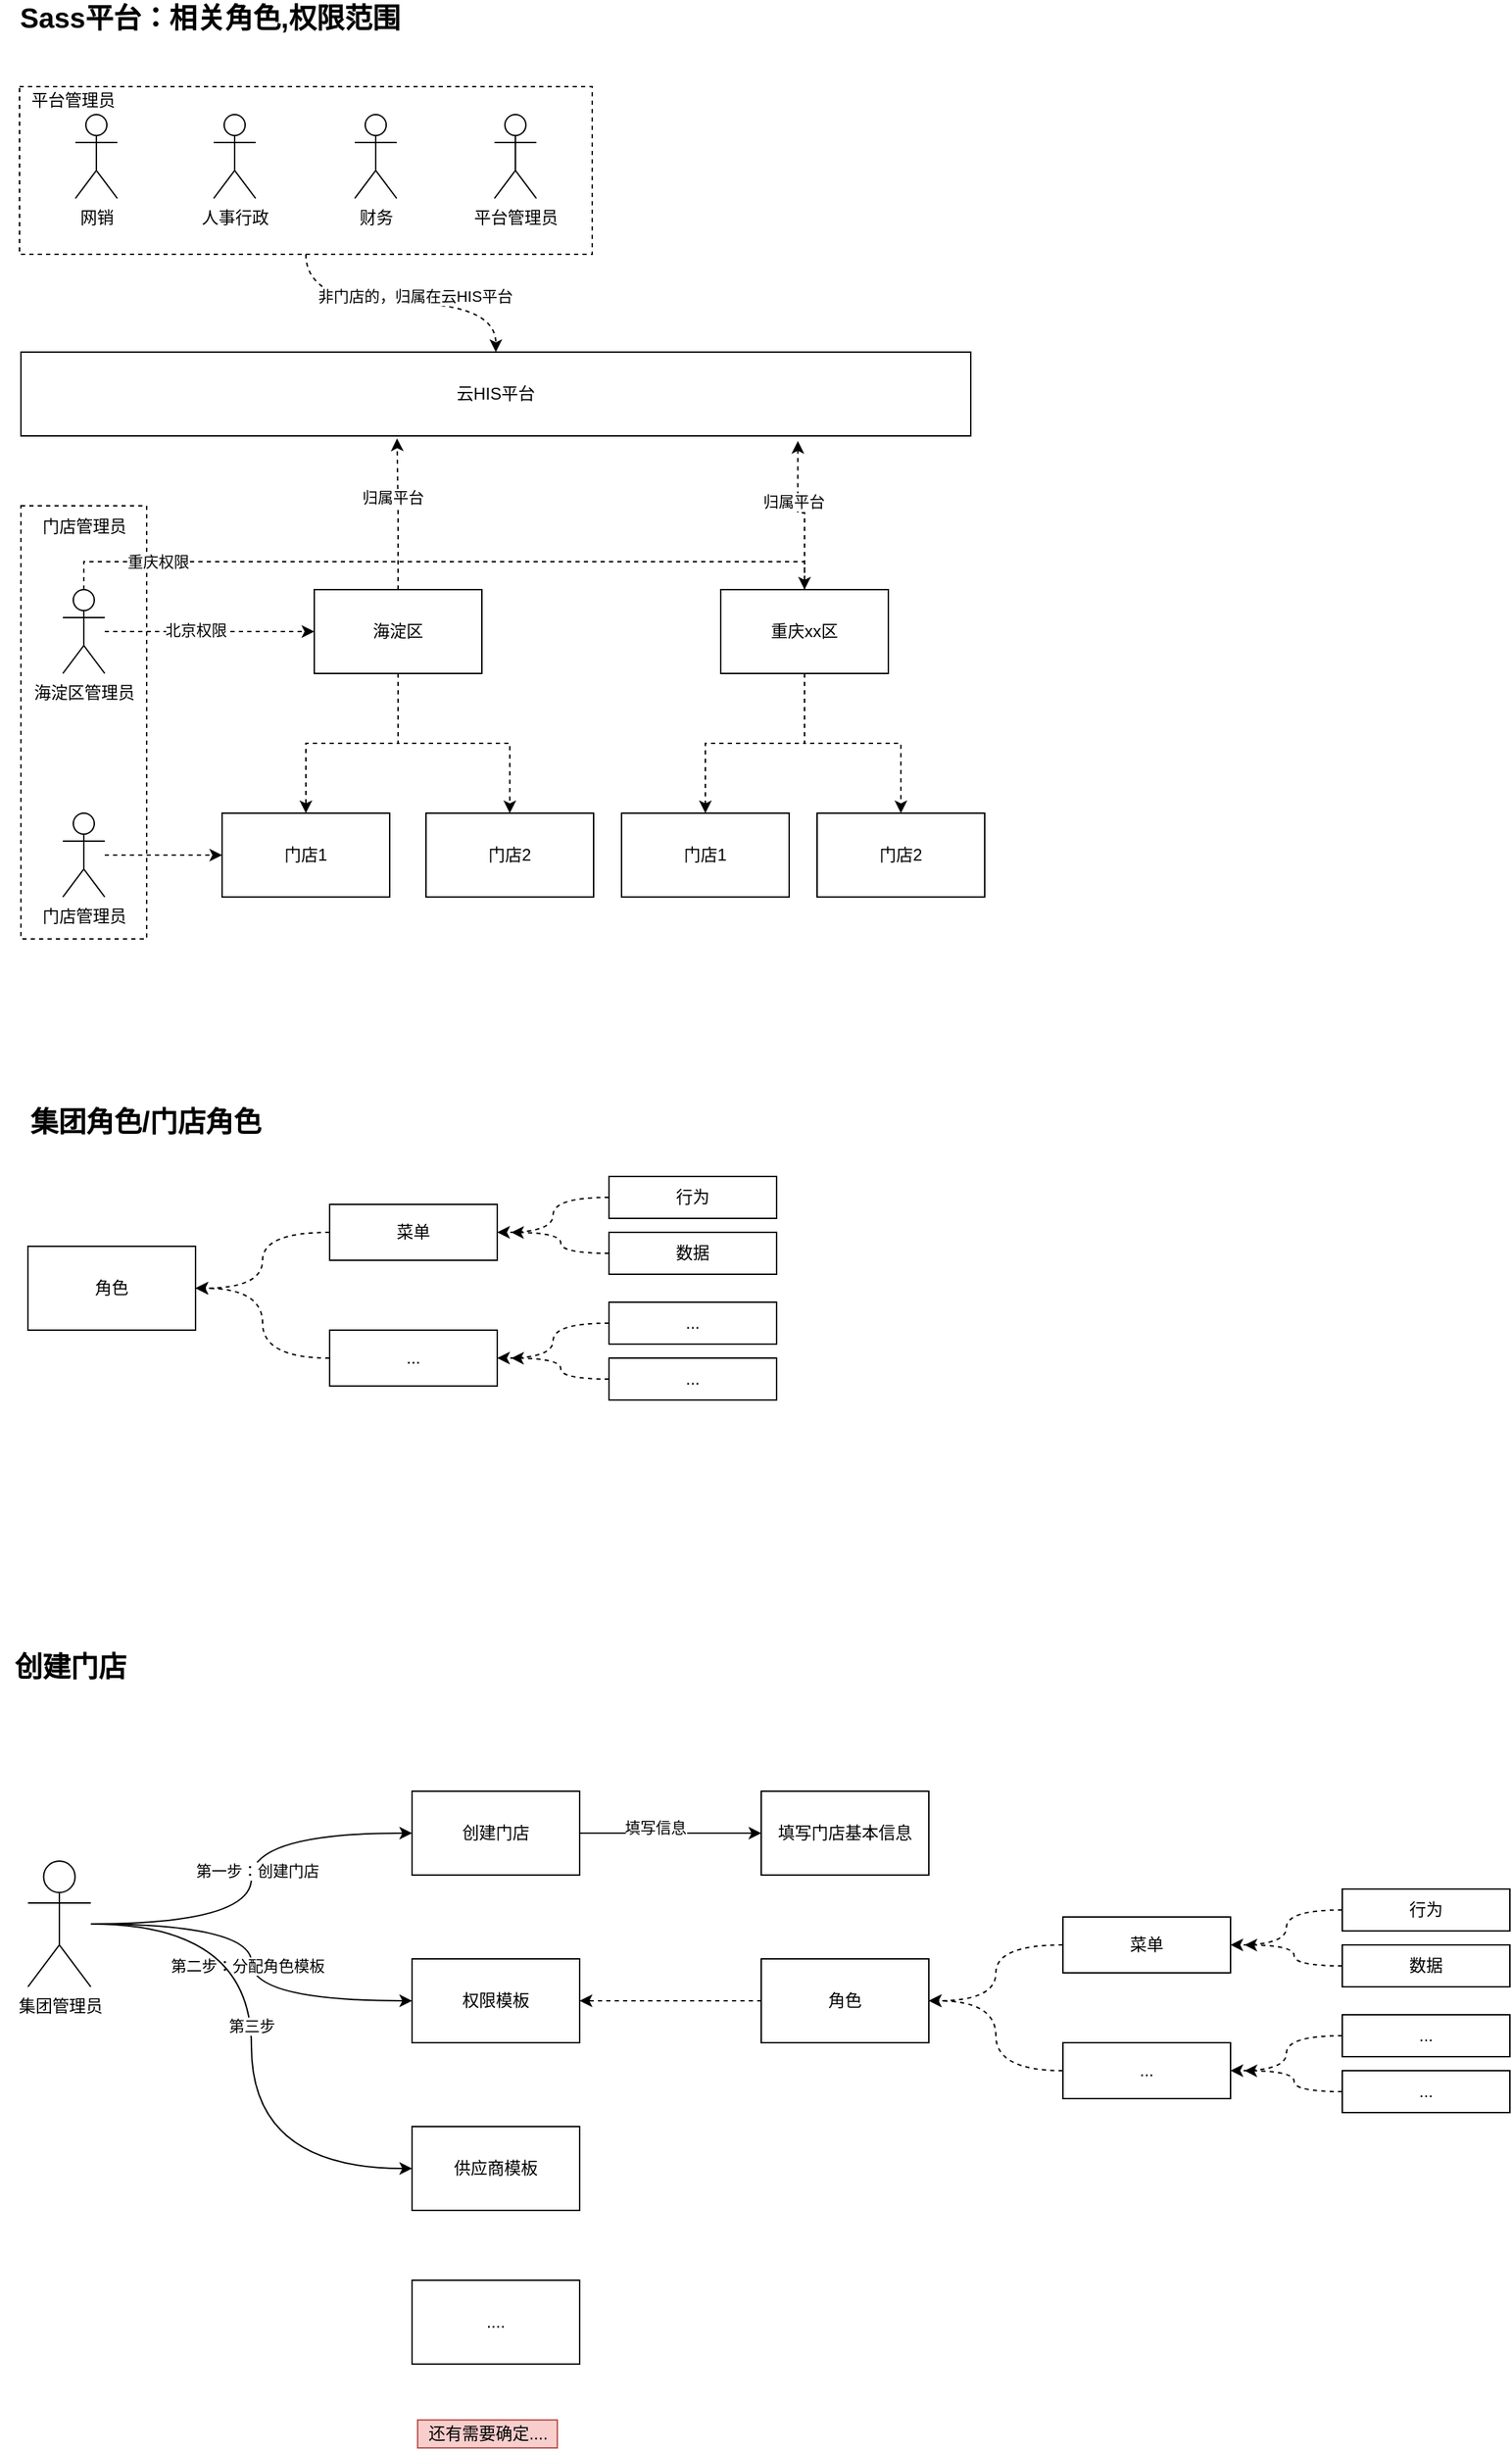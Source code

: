 <mxfile version="14.7.3" type="github">
  <diagram id="Bi-gjdyY0U7LMDahLdrq" name="第 1 页">
    <mxGraphModel dx="1126" dy="714" grid="1" gridSize="10" guides="1" tooltips="1" connect="1" arrows="1" fold="1" page="1" pageScale="1" pageWidth="827" pageHeight="1169" math="0" shadow="0">
      <root>
        <mxCell id="0" />
        <mxCell id="1" parent="0" />
        <mxCell id="veMKRvSVrepSbo2_GfH5-52" value="" style="rounded=0;whiteSpace=wrap;html=1;dashed=1;" parent="1" vertex="1">
          <mxGeometry x="80" y="440" width="90" height="310" as="geometry" />
        </mxCell>
        <mxCell id="veMKRvSVrepSbo2_GfH5-7" style="edgeStyle=orthogonalEdgeStyle;rounded=0;orthogonalLoop=1;jettySize=auto;html=1;entryX=0.5;entryY=0;entryDx=0;entryDy=0;dashed=1;" parent="1" source="veMKRvSVrepSbo2_GfH5-1" target="veMKRvSVrepSbo2_GfH5-4" edge="1">
          <mxGeometry relative="1" as="geometry" />
        </mxCell>
        <mxCell id="veMKRvSVrepSbo2_GfH5-8" style="edgeStyle=orthogonalEdgeStyle;rounded=0;orthogonalLoop=1;jettySize=auto;html=1;dashed=1;" parent="1" source="veMKRvSVrepSbo2_GfH5-1" target="veMKRvSVrepSbo2_GfH5-5" edge="1">
          <mxGeometry relative="1" as="geometry" />
        </mxCell>
        <mxCell id="veMKRvSVrepSbo2_GfH5-55" style="edgeStyle=orthogonalEdgeStyle;rounded=0;orthogonalLoop=1;jettySize=auto;html=1;entryX=0.396;entryY=1.03;entryDx=0;entryDy=0;entryPerimeter=0;dashed=1;" parent="1" source="veMKRvSVrepSbo2_GfH5-1" target="veMKRvSVrepSbo2_GfH5-15" edge="1">
          <mxGeometry relative="1" as="geometry" />
        </mxCell>
        <mxCell id="veMKRvSVrepSbo2_GfH5-56" value="归属平台" style="edgeLabel;html=1;align=center;verticalAlign=middle;resizable=0;points=[];" parent="veMKRvSVrepSbo2_GfH5-55" vertex="1" connectable="0">
          <mxGeometry x="0.243" y="4" relative="1" as="geometry">
            <mxPoint y="1" as="offset" />
          </mxGeometry>
        </mxCell>
        <mxCell id="veMKRvSVrepSbo2_GfH5-1" value="海淀区" style="rounded=0;whiteSpace=wrap;html=1;" parent="1" vertex="1">
          <mxGeometry x="290" y="500" width="120" height="60" as="geometry" />
        </mxCell>
        <mxCell id="veMKRvSVrepSbo2_GfH5-32" value="" style="edgeStyle=orthogonalEdgeStyle;rounded=0;orthogonalLoop=1;jettySize=auto;html=1;dashed=1;" parent="1" source="veMKRvSVrepSbo2_GfH5-2" target="veMKRvSVrepSbo2_GfH5-31" edge="1">
          <mxGeometry relative="1" as="geometry" />
        </mxCell>
        <mxCell id="veMKRvSVrepSbo2_GfH5-33" style="edgeStyle=orthogonalEdgeStyle;rounded=0;orthogonalLoop=1;jettySize=auto;html=1;entryX=0.5;entryY=0;entryDx=0;entryDy=0;dashed=1;" parent="1" source="veMKRvSVrepSbo2_GfH5-2" target="veMKRvSVrepSbo2_GfH5-30" edge="1">
          <mxGeometry relative="1" as="geometry" />
        </mxCell>
        <mxCell id="veMKRvSVrepSbo2_GfH5-49" style="edgeStyle=orthogonalEdgeStyle;rounded=0;orthogonalLoop=1;jettySize=auto;html=1;entryX=0.818;entryY=1.061;entryDx=0;entryDy=0;entryPerimeter=0;dashed=1;" parent="1" source="veMKRvSVrepSbo2_GfH5-2" target="veMKRvSVrepSbo2_GfH5-15" edge="1">
          <mxGeometry relative="1" as="geometry" />
        </mxCell>
        <mxCell id="veMKRvSVrepSbo2_GfH5-51" value="归属平台" style="edgeLabel;html=1;align=center;verticalAlign=middle;resizable=0;points=[];" parent="veMKRvSVrepSbo2_GfH5-49" vertex="1" connectable="0">
          <mxGeometry x="0.283" y="3" relative="1" as="geometry">
            <mxPoint y="3" as="offset" />
          </mxGeometry>
        </mxCell>
        <mxCell id="veMKRvSVrepSbo2_GfH5-2" value="重庆xx区" style="rounded=0;whiteSpace=wrap;html=1;" parent="1" vertex="1">
          <mxGeometry x="581" y="500" width="120" height="60" as="geometry" />
        </mxCell>
        <mxCell id="veMKRvSVrepSbo2_GfH5-4" value="门店1" style="rounded=0;whiteSpace=wrap;html=1;" parent="1" vertex="1">
          <mxGeometry x="224" y="660" width="120" height="60" as="geometry" />
        </mxCell>
        <mxCell id="veMKRvSVrepSbo2_GfH5-5" value="门店2" style="rounded=0;whiteSpace=wrap;html=1;" parent="1" vertex="1">
          <mxGeometry x="370" y="660" width="120" height="60" as="geometry" />
        </mxCell>
        <mxCell id="veMKRvSVrepSbo2_GfH5-14" style="edgeStyle=orthogonalEdgeStyle;rounded=0;orthogonalLoop=1;jettySize=auto;html=1;entryX=0;entryY=0.5;entryDx=0;entryDy=0;dashed=1;" parent="1" source="veMKRvSVrepSbo2_GfH5-10" target="veMKRvSVrepSbo2_GfH5-1" edge="1">
          <mxGeometry relative="1" as="geometry" />
        </mxCell>
        <mxCell id="veMKRvSVrepSbo2_GfH5-35" value="北京权限" style="edgeLabel;html=1;align=center;verticalAlign=middle;resizable=0;points=[];" parent="veMKRvSVrepSbo2_GfH5-14" vertex="1" connectable="0">
          <mxGeometry x="-0.141" y="1" relative="1" as="geometry">
            <mxPoint as="offset" />
          </mxGeometry>
        </mxCell>
        <mxCell id="veMKRvSVrepSbo2_GfH5-45" style="edgeStyle=orthogonalEdgeStyle;rounded=0;orthogonalLoop=1;jettySize=auto;html=1;entryX=0.5;entryY=0;entryDx=0;entryDy=0;dashed=1;" parent="1" source="veMKRvSVrepSbo2_GfH5-10" target="veMKRvSVrepSbo2_GfH5-2" edge="1">
          <mxGeometry relative="1" as="geometry">
            <Array as="points">
              <mxPoint x="190" y="480" />
              <mxPoint x="640" y="480" />
            </Array>
          </mxGeometry>
        </mxCell>
        <mxCell id="veMKRvSVrepSbo2_GfH5-47" value="重庆权限" style="edgeLabel;html=1;align=center;verticalAlign=middle;resizable=0;points=[];" parent="veMKRvSVrepSbo2_GfH5-45" vertex="1" connectable="0">
          <mxGeometry x="-0.737" y="1" relative="1" as="geometry">
            <mxPoint y="1" as="offset" />
          </mxGeometry>
        </mxCell>
        <mxCell id="veMKRvSVrepSbo2_GfH5-10" value="&lt;span&gt;海淀区管理员&lt;/span&gt;" style="shape=umlActor;verticalLabelPosition=bottom;verticalAlign=top;html=1;outlineConnect=0;" parent="1" vertex="1">
          <mxGeometry x="110" y="500" width="30" height="60" as="geometry" />
        </mxCell>
        <mxCell id="veMKRvSVrepSbo2_GfH5-15" value="云HIS平台" style="rounded=0;whiteSpace=wrap;html=1;" parent="1" vertex="1">
          <mxGeometry x="80" y="330" width="680" height="60" as="geometry" />
        </mxCell>
        <mxCell id="veMKRvSVrepSbo2_GfH5-23" value="" style="group" parent="1" vertex="1" connectable="0">
          <mxGeometry x="79" y="140" width="410" height="120" as="geometry" />
        </mxCell>
        <mxCell id="veMKRvSVrepSbo2_GfH5-22" value="" style="rounded=0;whiteSpace=wrap;html=1;dashed=1;" parent="veMKRvSVrepSbo2_GfH5-23" vertex="1">
          <mxGeometry width="410" height="120" as="geometry" />
        </mxCell>
        <mxCell id="veMKRvSVrepSbo2_GfH5-18" value="网销" style="shape=umlActor;verticalLabelPosition=bottom;verticalAlign=top;html=1;outlineConnect=0;" parent="veMKRvSVrepSbo2_GfH5-23" vertex="1">
          <mxGeometry x="40" y="20" width="30" height="60" as="geometry" />
        </mxCell>
        <mxCell id="veMKRvSVrepSbo2_GfH5-19" value="人事行政" style="shape=umlActor;verticalLabelPosition=bottom;verticalAlign=top;html=1;outlineConnect=0;" parent="veMKRvSVrepSbo2_GfH5-23" vertex="1">
          <mxGeometry x="139" y="20" width="30" height="60" as="geometry" />
        </mxCell>
        <mxCell id="veMKRvSVrepSbo2_GfH5-20" value="财务" style="shape=umlActor;verticalLabelPosition=bottom;verticalAlign=top;html=1;outlineConnect=0;" parent="veMKRvSVrepSbo2_GfH5-23" vertex="1">
          <mxGeometry x="240" y="20" width="30" height="60" as="geometry" />
        </mxCell>
        <mxCell id="veMKRvSVrepSbo2_GfH5-21" value="平台管理员" style="shape=umlActor;verticalLabelPosition=bottom;verticalAlign=top;html=1;outlineConnect=0;" parent="veMKRvSVrepSbo2_GfH5-23" vertex="1">
          <mxGeometry x="340" y="20" width="30" height="60" as="geometry" />
        </mxCell>
        <mxCell id="veMKRvSVrepSbo2_GfH5-54" value="平台管理员" style="text;html=1;align=center;verticalAlign=middle;resizable=0;points=[];autosize=1;strokeColor=none;" parent="veMKRvSVrepSbo2_GfH5-23" vertex="1">
          <mxGeometry x="-2" width="80" height="20" as="geometry" />
        </mxCell>
        <mxCell id="veMKRvSVrepSbo2_GfH5-24" style="edgeStyle=orthogonalEdgeStyle;rounded=0;orthogonalLoop=1;jettySize=auto;html=1;dashed=1;curved=1;" parent="1" source="veMKRvSVrepSbo2_GfH5-22" target="veMKRvSVrepSbo2_GfH5-15" edge="1">
          <mxGeometry relative="1" as="geometry" />
        </mxCell>
        <mxCell id="veMKRvSVrepSbo2_GfH5-25" value="非门店的，归属在云HIS平台" style="edgeLabel;html=1;align=center;verticalAlign=middle;resizable=0;points=[];" parent="veMKRvSVrepSbo2_GfH5-24" vertex="1" connectable="0">
          <mxGeometry x="0.099" relative="1" as="geometry">
            <mxPoint y="-5" as="offset" />
          </mxGeometry>
        </mxCell>
        <mxCell id="veMKRvSVrepSbo2_GfH5-29" style="edgeStyle=orthogonalEdgeStyle;curved=1;rounded=0;orthogonalLoop=1;jettySize=auto;html=1;dashed=1;" parent="1" source="veMKRvSVrepSbo2_GfH5-26" target="veMKRvSVrepSbo2_GfH5-4" edge="1">
          <mxGeometry relative="1" as="geometry" />
        </mxCell>
        <mxCell id="veMKRvSVrepSbo2_GfH5-26" value="&lt;span&gt;门店管理员&lt;/span&gt;" style="shape=umlActor;verticalLabelPosition=bottom;verticalAlign=top;html=1;outlineConnect=0;" parent="1" vertex="1">
          <mxGeometry x="110" y="660" width="30" height="60" as="geometry" />
        </mxCell>
        <mxCell id="veMKRvSVrepSbo2_GfH5-30" value="门店1" style="rounded=0;whiteSpace=wrap;html=1;" parent="1" vertex="1">
          <mxGeometry x="510" y="660" width="120" height="60" as="geometry" />
        </mxCell>
        <mxCell id="veMKRvSVrepSbo2_GfH5-31" value="门店2" style="rounded=0;whiteSpace=wrap;html=1;" parent="1" vertex="1">
          <mxGeometry x="650" y="660" width="120" height="60" as="geometry" />
        </mxCell>
        <mxCell id="veMKRvSVrepSbo2_GfH5-53" value="门店管理员" style="text;html=1;align=center;verticalAlign=middle;resizable=0;points=[];autosize=1;strokeColor=none;" parent="1" vertex="1">
          <mxGeometry x="85" y="445" width="80" height="20" as="geometry" />
        </mxCell>
        <mxCell id="qbsm4ZvcZ_Kqgvfo2rhz-3" value="角色" style="rounded=0;whiteSpace=wrap;html=1;" vertex="1" parent="1">
          <mxGeometry x="85" y="970" width="120" height="60" as="geometry" />
        </mxCell>
        <mxCell id="qbsm4ZvcZ_Kqgvfo2rhz-27" style="edgeStyle=orthogonalEdgeStyle;curved=1;rounded=0;orthogonalLoop=1;jettySize=auto;html=1;entryX=1;entryY=0.5;entryDx=0;entryDy=0;dashed=1;" edge="1" parent="1" source="qbsm4ZvcZ_Kqgvfo2rhz-5" target="qbsm4ZvcZ_Kqgvfo2rhz-3">
          <mxGeometry relative="1" as="geometry" />
        </mxCell>
        <mxCell id="qbsm4ZvcZ_Kqgvfo2rhz-5" value="菜单" style="rounded=0;whiteSpace=wrap;html=1;" vertex="1" parent="1">
          <mxGeometry x="301" y="940" width="120" height="40" as="geometry" />
        </mxCell>
        <mxCell id="qbsm4ZvcZ_Kqgvfo2rhz-8" style="edgeStyle=orthogonalEdgeStyle;rounded=0;orthogonalLoop=1;jettySize=auto;html=1;entryX=1;entryY=0.5;entryDx=0;entryDy=0;dashed=1;curved=1;" edge="1" parent="1" source="qbsm4ZvcZ_Kqgvfo2rhz-6" target="qbsm4ZvcZ_Kqgvfo2rhz-5">
          <mxGeometry relative="1" as="geometry" />
        </mxCell>
        <mxCell id="qbsm4ZvcZ_Kqgvfo2rhz-6" value="行为" style="rounded=0;whiteSpace=wrap;html=1;" vertex="1" parent="1">
          <mxGeometry x="501" y="920" width="120" height="30" as="geometry" />
        </mxCell>
        <mxCell id="qbsm4ZvcZ_Kqgvfo2rhz-9" style="edgeStyle=orthogonalEdgeStyle;curved=1;rounded=0;orthogonalLoop=1;jettySize=auto;html=1;dashed=1;" edge="1" parent="1" source="qbsm4ZvcZ_Kqgvfo2rhz-7">
          <mxGeometry relative="1" as="geometry">
            <mxPoint x="431" y="960" as="targetPoint" />
          </mxGeometry>
        </mxCell>
        <mxCell id="qbsm4ZvcZ_Kqgvfo2rhz-7" value="数据" style="rounded=0;whiteSpace=wrap;html=1;" vertex="1" parent="1">
          <mxGeometry x="501" y="960" width="120" height="30" as="geometry" />
        </mxCell>
        <mxCell id="qbsm4ZvcZ_Kqgvfo2rhz-28" style="edgeStyle=orthogonalEdgeStyle;curved=1;rounded=0;orthogonalLoop=1;jettySize=auto;html=1;entryX=1;entryY=0.5;entryDx=0;entryDy=0;dashed=1;" edge="1" parent="1" source="qbsm4ZvcZ_Kqgvfo2rhz-22" target="qbsm4ZvcZ_Kqgvfo2rhz-3">
          <mxGeometry relative="1" as="geometry" />
        </mxCell>
        <mxCell id="qbsm4ZvcZ_Kqgvfo2rhz-22" value="..." style="rounded=0;whiteSpace=wrap;html=1;" vertex="1" parent="1">
          <mxGeometry x="301" y="1030" width="120" height="40" as="geometry" />
        </mxCell>
        <mxCell id="qbsm4ZvcZ_Kqgvfo2rhz-23" style="edgeStyle=orthogonalEdgeStyle;rounded=0;orthogonalLoop=1;jettySize=auto;html=1;entryX=1;entryY=0.5;entryDx=0;entryDy=0;dashed=1;curved=1;" edge="1" parent="1" source="qbsm4ZvcZ_Kqgvfo2rhz-24" target="qbsm4ZvcZ_Kqgvfo2rhz-22">
          <mxGeometry relative="1" as="geometry" />
        </mxCell>
        <mxCell id="qbsm4ZvcZ_Kqgvfo2rhz-24" value="..." style="rounded=0;whiteSpace=wrap;html=1;" vertex="1" parent="1">
          <mxGeometry x="501" y="1010" width="120" height="30" as="geometry" />
        </mxCell>
        <mxCell id="qbsm4ZvcZ_Kqgvfo2rhz-25" style="edgeStyle=orthogonalEdgeStyle;curved=1;rounded=0;orthogonalLoop=1;jettySize=auto;html=1;dashed=1;" edge="1" parent="1" source="qbsm4ZvcZ_Kqgvfo2rhz-26">
          <mxGeometry relative="1" as="geometry">
            <mxPoint x="431" y="1050" as="targetPoint" />
          </mxGeometry>
        </mxCell>
        <mxCell id="qbsm4ZvcZ_Kqgvfo2rhz-26" value="..." style="rounded=0;whiteSpace=wrap;html=1;" vertex="1" parent="1">
          <mxGeometry x="501" y="1050" width="120" height="30" as="geometry" />
        </mxCell>
        <mxCell id="qbsm4ZvcZ_Kqgvfo2rhz-30" value="&lt;span style=&quot;font-size: 20px&quot;&gt;&lt;b&gt;集团角色/门店角色&lt;/b&gt;&lt;/span&gt;" style="text;html=1;align=center;verticalAlign=middle;resizable=0;points=[];autosize=1;strokeColor=none;" vertex="1" parent="1">
          <mxGeometry x="79" y="870" width="180" height="20" as="geometry" />
        </mxCell>
        <mxCell id="qbsm4ZvcZ_Kqgvfo2rhz-47" style="edgeStyle=orthogonalEdgeStyle;curved=1;rounded=0;orthogonalLoop=1;jettySize=auto;html=1;" edge="1" parent="1" source="qbsm4ZvcZ_Kqgvfo2rhz-71" target="qbsm4ZvcZ_Kqgvfo2rhz-46">
          <mxGeometry relative="1" as="geometry">
            <mxPoint x="189" y="1410" as="sourcePoint" />
          </mxGeometry>
        </mxCell>
        <mxCell id="qbsm4ZvcZ_Kqgvfo2rhz-48" value="第一步：创建门店" style="edgeLabel;html=1;align=center;verticalAlign=middle;resizable=0;points=[];" vertex="1" connectable="0" parent="qbsm4ZvcZ_Kqgvfo2rhz-47">
          <mxGeometry x="0.02" y="-4" relative="1" as="geometry">
            <mxPoint y="-3" as="offset" />
          </mxGeometry>
        </mxCell>
        <mxCell id="qbsm4ZvcZ_Kqgvfo2rhz-69" style="edgeStyle=orthogonalEdgeStyle;curved=1;rounded=0;orthogonalLoop=1;jettySize=auto;html=1;entryX=0;entryY=0.5;entryDx=0;entryDy=0;" edge="1" parent="1" source="qbsm4ZvcZ_Kqgvfo2rhz-71" target="qbsm4ZvcZ_Kqgvfo2rhz-52">
          <mxGeometry relative="1" as="geometry">
            <mxPoint x="189" y="1410" as="sourcePoint" />
          </mxGeometry>
        </mxCell>
        <mxCell id="qbsm4ZvcZ_Kqgvfo2rhz-70" value="第二步：分配角色模板" style="edgeLabel;html=1;align=center;verticalAlign=middle;resizable=0;points=[];" vertex="1" connectable="0" parent="qbsm4ZvcZ_Kqgvfo2rhz-69">
          <mxGeometry x="0.014" y="-3" relative="1" as="geometry">
            <mxPoint as="offset" />
          </mxGeometry>
        </mxCell>
        <mxCell id="qbsm4ZvcZ_Kqgvfo2rhz-44" value="&lt;span style=&quot;font-size: 20px&quot;&gt;&lt;b&gt;创建门店&lt;/b&gt;&lt;/span&gt;" style="text;html=1;align=center;verticalAlign=middle;resizable=0;points=[];autosize=1;strokeColor=none;" vertex="1" parent="1">
          <mxGeometry x="65" y="1260" width="100" height="20" as="geometry" />
        </mxCell>
        <mxCell id="qbsm4ZvcZ_Kqgvfo2rhz-45" value="&lt;span style=&quot;font-size: 20px&quot;&gt;&lt;b&gt;Sass平台：相关角色,权限范围&lt;/b&gt;&lt;/span&gt;" style="text;html=1;align=center;verticalAlign=middle;resizable=0;points=[];autosize=1;strokeColor=none;" vertex="1" parent="1">
          <mxGeometry x="70" y="80" width="290" height="20" as="geometry" />
        </mxCell>
        <mxCell id="qbsm4ZvcZ_Kqgvfo2rhz-50" style="edgeStyle=orthogonalEdgeStyle;curved=1;rounded=0;orthogonalLoop=1;jettySize=auto;html=1;entryX=0;entryY=0.5;entryDx=0;entryDy=0;" edge="1" parent="1" source="qbsm4ZvcZ_Kqgvfo2rhz-46" target="qbsm4ZvcZ_Kqgvfo2rhz-49">
          <mxGeometry relative="1" as="geometry" />
        </mxCell>
        <mxCell id="qbsm4ZvcZ_Kqgvfo2rhz-51" value="填写信息" style="edgeLabel;html=1;align=center;verticalAlign=middle;resizable=0;points=[];" vertex="1" connectable="0" parent="qbsm4ZvcZ_Kqgvfo2rhz-50">
          <mxGeometry x="-0.169" y="4" relative="1" as="geometry">
            <mxPoint as="offset" />
          </mxGeometry>
        </mxCell>
        <mxCell id="qbsm4ZvcZ_Kqgvfo2rhz-46" value="创建门店" style="rounded=0;whiteSpace=wrap;html=1;" vertex="1" parent="1">
          <mxGeometry x="360" y="1360" width="120" height="60" as="geometry" />
        </mxCell>
        <mxCell id="qbsm4ZvcZ_Kqgvfo2rhz-49" value="填写门店基本信息" style="rounded=0;whiteSpace=wrap;html=1;" vertex="1" parent="1">
          <mxGeometry x="610" y="1360" width="120" height="60" as="geometry" />
        </mxCell>
        <mxCell id="qbsm4ZvcZ_Kqgvfo2rhz-52" value="权限模板" style="rounded=0;whiteSpace=wrap;html=1;" vertex="1" parent="1">
          <mxGeometry x="360" y="1480" width="120" height="60" as="geometry" />
        </mxCell>
        <mxCell id="qbsm4ZvcZ_Kqgvfo2rhz-68" style="edgeStyle=orthogonalEdgeStyle;curved=1;rounded=0;orthogonalLoop=1;jettySize=auto;html=1;dashed=1;" edge="1" parent="1" source="qbsm4ZvcZ_Kqgvfo2rhz-54" target="qbsm4ZvcZ_Kqgvfo2rhz-52">
          <mxGeometry relative="1" as="geometry" />
        </mxCell>
        <mxCell id="qbsm4ZvcZ_Kqgvfo2rhz-54" value="角色" style="rounded=0;whiteSpace=wrap;html=1;" vertex="1" parent="1">
          <mxGeometry x="610" y="1480" width="120" height="60" as="geometry" />
        </mxCell>
        <mxCell id="qbsm4ZvcZ_Kqgvfo2rhz-55" style="edgeStyle=orthogonalEdgeStyle;curved=1;rounded=0;orthogonalLoop=1;jettySize=auto;html=1;entryX=1;entryY=0.5;entryDx=0;entryDy=0;dashed=1;" edge="1" parent="1" source="qbsm4ZvcZ_Kqgvfo2rhz-56" target="qbsm4ZvcZ_Kqgvfo2rhz-54">
          <mxGeometry relative="1" as="geometry" />
        </mxCell>
        <mxCell id="qbsm4ZvcZ_Kqgvfo2rhz-56" value="菜单" style="rounded=0;whiteSpace=wrap;html=1;" vertex="1" parent="1">
          <mxGeometry x="826" y="1450" width="120" height="40" as="geometry" />
        </mxCell>
        <mxCell id="qbsm4ZvcZ_Kqgvfo2rhz-57" style="edgeStyle=orthogonalEdgeStyle;rounded=0;orthogonalLoop=1;jettySize=auto;html=1;entryX=1;entryY=0.5;entryDx=0;entryDy=0;dashed=1;curved=1;" edge="1" parent="1" source="qbsm4ZvcZ_Kqgvfo2rhz-58" target="qbsm4ZvcZ_Kqgvfo2rhz-56">
          <mxGeometry relative="1" as="geometry" />
        </mxCell>
        <mxCell id="qbsm4ZvcZ_Kqgvfo2rhz-58" value="行为" style="rounded=0;whiteSpace=wrap;html=1;" vertex="1" parent="1">
          <mxGeometry x="1026" y="1430" width="120" height="30" as="geometry" />
        </mxCell>
        <mxCell id="qbsm4ZvcZ_Kqgvfo2rhz-59" style="edgeStyle=orthogonalEdgeStyle;curved=1;rounded=0;orthogonalLoop=1;jettySize=auto;html=1;dashed=1;" edge="1" parent="1" source="qbsm4ZvcZ_Kqgvfo2rhz-60">
          <mxGeometry relative="1" as="geometry">
            <mxPoint x="956" y="1470" as="targetPoint" />
          </mxGeometry>
        </mxCell>
        <mxCell id="qbsm4ZvcZ_Kqgvfo2rhz-60" value="数据" style="rounded=0;whiteSpace=wrap;html=1;" vertex="1" parent="1">
          <mxGeometry x="1026" y="1470" width="120" height="30" as="geometry" />
        </mxCell>
        <mxCell id="qbsm4ZvcZ_Kqgvfo2rhz-61" style="edgeStyle=orthogonalEdgeStyle;curved=1;rounded=0;orthogonalLoop=1;jettySize=auto;html=1;entryX=1;entryY=0.5;entryDx=0;entryDy=0;dashed=1;" edge="1" parent="1" source="qbsm4ZvcZ_Kqgvfo2rhz-62" target="qbsm4ZvcZ_Kqgvfo2rhz-54">
          <mxGeometry relative="1" as="geometry" />
        </mxCell>
        <mxCell id="qbsm4ZvcZ_Kqgvfo2rhz-62" value="..." style="rounded=0;whiteSpace=wrap;html=1;" vertex="1" parent="1">
          <mxGeometry x="826" y="1540" width="120" height="40" as="geometry" />
        </mxCell>
        <mxCell id="qbsm4ZvcZ_Kqgvfo2rhz-63" style="edgeStyle=orthogonalEdgeStyle;rounded=0;orthogonalLoop=1;jettySize=auto;html=1;entryX=1;entryY=0.5;entryDx=0;entryDy=0;dashed=1;curved=1;" edge="1" parent="1" source="qbsm4ZvcZ_Kqgvfo2rhz-64" target="qbsm4ZvcZ_Kqgvfo2rhz-62">
          <mxGeometry relative="1" as="geometry" />
        </mxCell>
        <mxCell id="qbsm4ZvcZ_Kqgvfo2rhz-64" value="..." style="rounded=0;whiteSpace=wrap;html=1;" vertex="1" parent="1">
          <mxGeometry x="1026" y="1520" width="120" height="30" as="geometry" />
        </mxCell>
        <mxCell id="qbsm4ZvcZ_Kqgvfo2rhz-65" style="edgeStyle=orthogonalEdgeStyle;curved=1;rounded=0;orthogonalLoop=1;jettySize=auto;html=1;dashed=1;" edge="1" parent="1" source="qbsm4ZvcZ_Kqgvfo2rhz-66">
          <mxGeometry relative="1" as="geometry">
            <mxPoint x="956" y="1560" as="targetPoint" />
          </mxGeometry>
        </mxCell>
        <mxCell id="qbsm4ZvcZ_Kqgvfo2rhz-66" value="..." style="rounded=0;whiteSpace=wrap;html=1;" vertex="1" parent="1">
          <mxGeometry x="1026" y="1560" width="120" height="30" as="geometry" />
        </mxCell>
        <mxCell id="qbsm4ZvcZ_Kqgvfo2rhz-73" style="edgeStyle=orthogonalEdgeStyle;curved=1;rounded=0;orthogonalLoop=1;jettySize=auto;html=1;entryX=0;entryY=0.5;entryDx=0;entryDy=0;" edge="1" parent="1" source="qbsm4ZvcZ_Kqgvfo2rhz-71" target="qbsm4ZvcZ_Kqgvfo2rhz-74">
          <mxGeometry relative="1" as="geometry">
            <mxPoint x="360" y="1650" as="targetPoint" />
          </mxGeometry>
        </mxCell>
        <mxCell id="qbsm4ZvcZ_Kqgvfo2rhz-77" value="第三步" style="edgeLabel;html=1;align=center;verticalAlign=middle;resizable=0;points=[];" vertex="1" connectable="0" parent="qbsm4ZvcZ_Kqgvfo2rhz-73">
          <mxGeometry x="-0.072" relative="1" as="geometry">
            <mxPoint as="offset" />
          </mxGeometry>
        </mxCell>
        <mxCell id="qbsm4ZvcZ_Kqgvfo2rhz-71" value="集团管理员" style="shape=umlActor;verticalLabelPosition=bottom;verticalAlign=top;html=1;outlineConnect=0;" vertex="1" parent="1">
          <mxGeometry x="85" y="1410" width="45" height="90" as="geometry" />
        </mxCell>
        <mxCell id="qbsm4ZvcZ_Kqgvfo2rhz-74" value="供应商模板" style="rounded=0;whiteSpace=wrap;html=1;" vertex="1" parent="1">
          <mxGeometry x="360" y="1600" width="120" height="60" as="geometry" />
        </mxCell>
        <mxCell id="qbsm4ZvcZ_Kqgvfo2rhz-76" value="...." style="rounded=0;whiteSpace=wrap;html=1;" vertex="1" parent="1">
          <mxGeometry x="360" y="1710" width="120" height="60" as="geometry" />
        </mxCell>
        <mxCell id="qbsm4ZvcZ_Kqgvfo2rhz-78" value="还有需要确定...." style="text;html=1;align=center;verticalAlign=middle;resizable=0;points=[];autosize=1;strokeColor=#b85450;fillColor=#f8cecc;" vertex="1" parent="1">
          <mxGeometry x="364" y="1810" width="100" height="20" as="geometry" />
        </mxCell>
      </root>
    </mxGraphModel>
  </diagram>
</mxfile>
